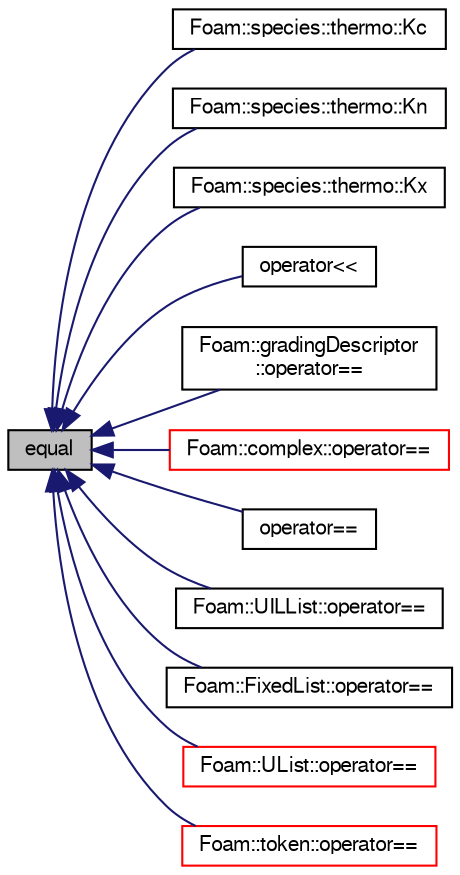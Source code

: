 digraph "equal"
{
  bgcolor="transparent";
  edge [fontname="FreeSans",fontsize="10",labelfontname="FreeSans",labelfontsize="10"];
  node [fontname="FreeSans",fontsize="10",shape=record];
  rankdir="LR";
  Node1 [label="equal",height=0.2,width=0.4,color="black", fillcolor="grey75", style="filled" fontcolor="black"];
  Node1 -> Node2 [dir="back",color="midnightblue",fontsize="10",style="solid",fontname="FreeSans"];
  Node2 [label="Foam::species::thermo::Kc",height=0.2,width=0.4,color="black",URL="$a02515.html#a758ae1857ef98548252958fac34add8c",tooltip="Equilibrium constant i.t.o. molar concentration. "];
  Node1 -> Node3 [dir="back",color="midnightblue",fontsize="10",style="solid",fontname="FreeSans"];
  Node3 [label="Foam::species::thermo::Kn",height=0.2,width=0.4,color="black",URL="$a02515.html#a6d43ecb5202da39bfed9596fa9a838b3",tooltip="Equilibrium constant [] i.t.o. number of moles. "];
  Node1 -> Node4 [dir="back",color="midnightblue",fontsize="10",style="solid",fontname="FreeSans"];
  Node4 [label="Foam::species::thermo::Kx",height=0.2,width=0.4,color="black",URL="$a02515.html#a613d826bfa4c542e9b63158ed8ab2d51",tooltip="Equilibrium constant [] i.t.o. mole-fractions. "];
  Node1 -> Node5 [dir="back",color="midnightblue",fontsize="10",style="solid",fontname="FreeSans"];
  Node5 [label="operator\<\<",height=0.2,width=0.4,color="black",URL="$a10237.html#a0a448785de2d29256d849c54b71fea9c"];
  Node1 -> Node6 [dir="back",color="midnightblue",fontsize="10",style="solid",fontname="FreeSans"];
  Node6 [label="Foam::gradingDescriptor\l::operator==",height=0.2,width=0.4,color="black",URL="$a00916.html#a25a54b20ab01dfaaf04ff13f7377c637"];
  Node1 -> Node7 [dir="back",color="midnightblue",fontsize="10",style="solid",fontname="FreeSans"];
  Node7 [label="Foam::complex::operator==",height=0.2,width=0.4,color="red",URL="$a00317.html#a66c8e2475f9c8b5e556ffd8ce3ef7f9a"];
  Node1 -> Node8 [dir="back",color="midnightblue",fontsize="10",style="solid",fontname="FreeSans"];
  Node8 [label="operator==",height=0.2,width=0.4,color="black",URL="$a10237.html#a8e02206e54fe065ca7085cc02bad260b"];
  Node1 -> Node9 [dir="back",color="midnightblue",fontsize="10",style="solid",fontname="FreeSans"];
  Node9 [label="Foam::UILList::operator==",height=0.2,width=0.4,color="black",URL="$a02656.html#a89726277938a2e6e7c53ecd83aa24ce1",tooltip="Equality operation on ULists of the same type. "];
  Node1 -> Node10 [dir="back",color="midnightblue",fontsize="10",style="solid",fontname="FreeSans"];
  Node10 [label="Foam::FixedList::operator==",height=0.2,width=0.4,color="black",URL="$a00802.html#a0427df042e02e95edf357a9cbc079ba5",tooltip="Equality operation on FixedLists of the same type. "];
  Node1 -> Node11 [dir="back",color="midnightblue",fontsize="10",style="solid",fontname="FreeSans"];
  Node11 [label="Foam::UList::operator==",height=0.2,width=0.4,color="red",URL="$a02659.html#a7c0eed1100923434067e67463c0fc178",tooltip="Equality operation on ULists of the same type. "];
  Node1 -> Node12 [dir="back",color="midnightblue",fontsize="10",style="solid",fontname="FreeSans"];
  Node12 [label="Foam::token::operator==",height=0.2,width=0.4,color="red",URL="$a02548.html#a65b69cdf466bd78cda746e4d83ccabb2"];
}
